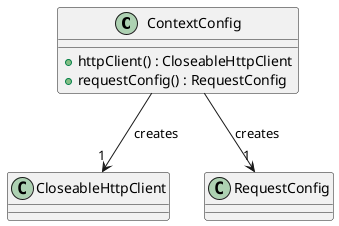 
@startuml
class ContextConfig {

    + httpClient() : CloseableHttpClient
    + requestConfig() : RequestConfig
}

class CloseableHttpClient {
}

class RequestConfig {
}

ContextConfig --> "1" CloseableHttpClient : creates
ContextConfig --> "1" RequestConfig : creates

@enduml
